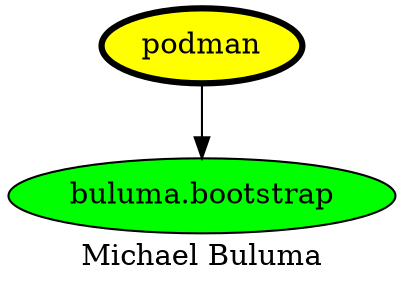 digraph PhiloDilemma {
  label = "Michael Buluma" ;
  overlap=false
  {
    "podman" [fillcolor=yellow style=filled penwidth=3]
    "buluma.bootstrap" [fillcolor=green style=filled]
  }
  "podman" -> "buluma.bootstrap"
}
